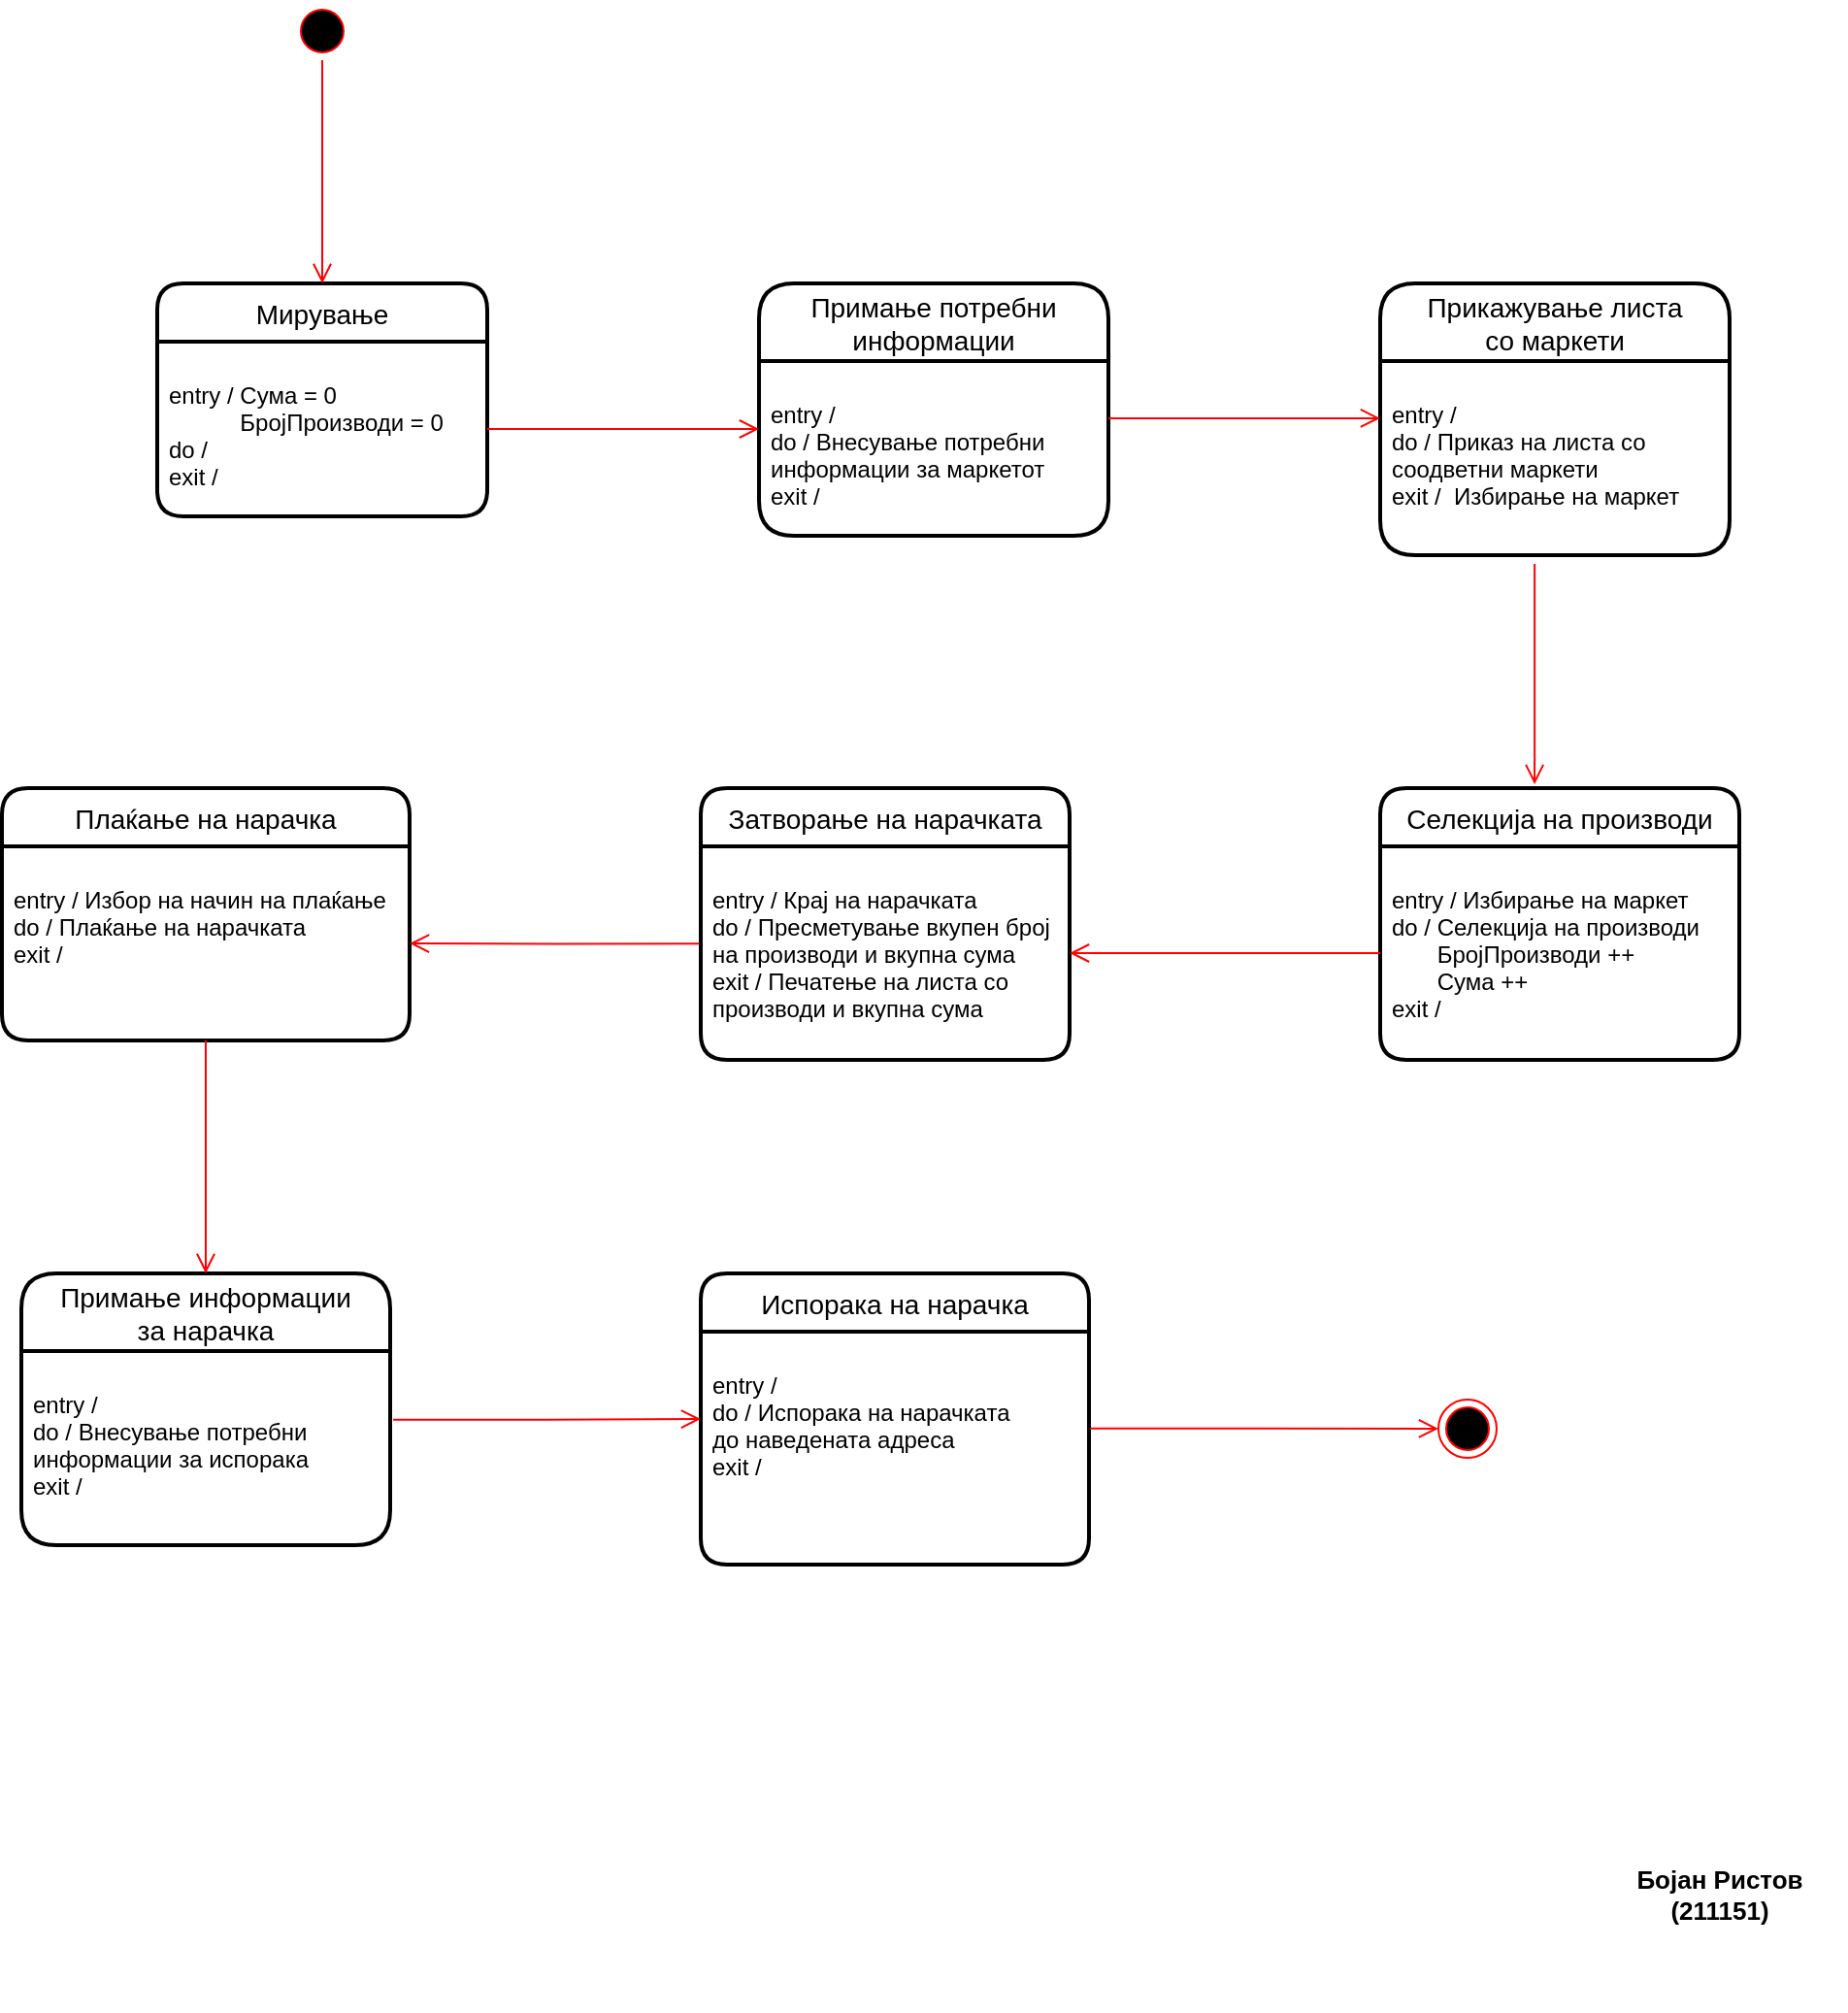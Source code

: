 <mxfile version="17.4.5" type="device"><diagram id="cKCU7Xt9FglY3s4ly6Rv" name="Page-1"><mxGraphModel dx="1597" dy="891" grid="1" gridSize="10" guides="1" tooltips="1" connect="1" arrows="1" fold="1" page="1" pageScale="1" pageWidth="1100" pageHeight="1700" math="0" shadow="0"><root><mxCell id="0"/><mxCell id="1" parent="0"/><mxCell id="MjfgZlb6uwC9CoLS5j_H-1" value="Мирување" style="swimlane;childLayout=stackLayout;horizontal=1;startSize=30;horizontalStack=0;rounded=1;fontSize=14;fontStyle=0;strokeWidth=2;resizeParent=0;resizeLast=1;shadow=0;dashed=0;align=center;" vertex="1" parent="1"><mxGeometry x="130" y="260" width="170" height="120" as="geometry"/></mxCell><mxCell id="MjfgZlb6uwC9CoLS5j_H-2" value="&#10;entry / Сума = 0&#10;           БројПроизводи = 0&#10;do / &#10;exit / " style="align=left;strokeColor=none;fillColor=none;spacingLeft=4;fontSize=12;verticalAlign=top;resizable=0;rotatable=0;part=1;fontStyle=0" vertex="1" parent="MjfgZlb6uwC9CoLS5j_H-1"><mxGeometry y="30" width="170" height="90" as="geometry"/></mxCell><mxCell id="MjfgZlb6uwC9CoLS5j_H-3" value="" style="ellipse;html=1;shape=startState;fillColor=#000000;strokeColor=#ff0000;" vertex="1" parent="1"><mxGeometry x="200" y="115" width="30" height="30" as="geometry"/></mxCell><mxCell id="MjfgZlb6uwC9CoLS5j_H-4" value="" style="edgeStyle=orthogonalEdgeStyle;html=1;verticalAlign=bottom;endArrow=open;endSize=8;strokeColor=#ff0000;rounded=0;" edge="1" source="MjfgZlb6uwC9CoLS5j_H-3" parent="1" target="MjfgZlb6uwC9CoLS5j_H-1"><mxGeometry relative="1" as="geometry"><mxPoint x="210" y="180" as="targetPoint"/></mxGeometry></mxCell><mxCell id="MjfgZlb6uwC9CoLS5j_H-5" value="Примање потребни &#10;информации" style="swimlane;childLayout=stackLayout;horizontal=1;startSize=40;horizontalStack=0;rounded=1;fontSize=14;fontStyle=0;strokeWidth=2;resizeParent=0;resizeLast=1;shadow=0;dashed=0;align=center;" vertex="1" parent="1"><mxGeometry x="440" y="260" width="180" height="130" as="geometry"><mxRectangle x="480" y="120" width="160" height="40" as="alternateBounds"/></mxGeometry></mxCell><mxCell id="MjfgZlb6uwC9CoLS5j_H-6" value="&#10;entry / &#10;do / Внесување потребни &#10;информации за маркетот&#10;exit / " style="align=left;strokeColor=none;fillColor=none;spacingLeft=4;fontSize=12;verticalAlign=top;resizable=0;rotatable=0;part=1;" vertex="1" parent="MjfgZlb6uwC9CoLS5j_H-5"><mxGeometry y="40" width="180" height="90" as="geometry"/></mxCell><mxCell id="MjfgZlb6uwC9CoLS5j_H-7" value="Прикажување листа &#10;со маркети" style="swimlane;childLayout=stackLayout;horizontal=1;startSize=40;horizontalStack=0;rounded=1;fontSize=14;fontStyle=0;strokeWidth=2;resizeParent=0;resizeLast=1;shadow=0;dashed=0;align=center;" vertex="1" parent="1"><mxGeometry x="760" y="260" width="180" height="140" as="geometry"><mxRectangle x="300" y="330" width="240" height="30" as="alternateBounds"/></mxGeometry></mxCell><mxCell id="MjfgZlb6uwC9CoLS5j_H-8" value="&#10;entry / &#10;do / Приказ на листа со &#10;соодветни маркети&#10;exit /  Избирање на маркет" style="align=left;strokeColor=none;fillColor=none;spacingLeft=4;fontSize=12;verticalAlign=top;resizable=0;rotatable=0;part=1;" vertex="1" parent="MjfgZlb6uwC9CoLS5j_H-7"><mxGeometry y="40" width="180" height="100" as="geometry"/></mxCell><mxCell id="MjfgZlb6uwC9CoLS5j_H-10" value="Селекција на производи" style="swimlane;childLayout=stackLayout;horizontal=1;startSize=30;horizontalStack=0;rounded=1;fontSize=14;fontStyle=0;strokeWidth=2;resizeParent=0;resizeLast=1;shadow=0;dashed=0;align=center;" vertex="1" parent="1"><mxGeometry x="760" y="520" width="185" height="140" as="geometry"/></mxCell><mxCell id="MjfgZlb6uwC9CoLS5j_H-11" value="&#10;entry / Избирање на маркет &#10;do / Селекција на производи&#10;       БројПроизводи ++&#10;       Сума ++&#10;exit /&#10;" style="align=left;strokeColor=none;fillColor=none;spacingLeft=4;fontSize=12;verticalAlign=top;resizable=0;rotatable=0;part=1;" vertex="1" parent="MjfgZlb6uwC9CoLS5j_H-10"><mxGeometry y="30" width="185" height="110" as="geometry"/></mxCell><mxCell id="MjfgZlb6uwC9CoLS5j_H-12" value="Затворање на нарачката" style="swimlane;childLayout=stackLayout;horizontal=1;startSize=30;horizontalStack=0;rounded=1;fontSize=14;fontStyle=0;strokeWidth=2;resizeParent=0;resizeLast=1;shadow=0;dashed=0;align=center;" vertex="1" parent="1"><mxGeometry x="410" y="520" width="190" height="140" as="geometry"/></mxCell><mxCell id="MjfgZlb6uwC9CoLS5j_H-13" value="&#10;entry / Крај на нарачката &#10;do / Пресметување вкупен број &#10;на производи и вкупна сума&#10;exit / Печатење на листа со &#10;производи и вкупна сума" style="align=left;strokeColor=none;fillColor=none;spacingLeft=4;fontSize=12;verticalAlign=top;resizable=0;rotatable=0;part=1;" vertex="1" parent="MjfgZlb6uwC9CoLS5j_H-12"><mxGeometry y="30" width="190" height="110" as="geometry"/></mxCell><mxCell id="MjfgZlb6uwC9CoLS5j_H-15" value="" style="edgeStyle=orthogonalEdgeStyle;html=1;verticalAlign=bottom;endArrow=open;endSize=8;strokeColor=#ff0000;rounded=0;exitX=1;exitY=0.5;exitDx=0;exitDy=0;" edge="1" parent="1" source="MjfgZlb6uwC9CoLS5j_H-2"><mxGeometry relative="1" as="geometry"><mxPoint x="440" y="335" as="targetPoint"/><mxPoint x="310" y="130" as="sourcePoint"/></mxGeometry></mxCell><mxCell id="MjfgZlb6uwC9CoLS5j_H-16" value="" style="edgeStyle=orthogonalEdgeStyle;html=1;verticalAlign=bottom;endArrow=open;endSize=8;strokeColor=#ff0000;rounded=0;exitX=1;exitY=0.5;exitDx=0;exitDy=0;" edge="1" parent="1"><mxGeometry relative="1" as="geometry"><mxPoint x="760" y="329.47" as="targetPoint"/><mxPoint x="620" y="329.47" as="sourcePoint"/></mxGeometry></mxCell><mxCell id="MjfgZlb6uwC9CoLS5j_H-18" value="" style="edgeStyle=orthogonalEdgeStyle;html=1;verticalAlign=bottom;endArrow=open;endSize=8;strokeColor=#ff0000;rounded=0;exitX=0.442;exitY=1.045;exitDx=0;exitDy=0;exitPerimeter=0;entryX=0.43;entryY=-0.014;entryDx=0;entryDy=0;entryPerimeter=0;" edge="1" parent="1" source="MjfgZlb6uwC9CoLS5j_H-8" target="MjfgZlb6uwC9CoLS5j_H-10"><mxGeometry relative="1" as="geometry"><mxPoint x="940" y="470" as="targetPoint"/><mxPoint x="800" y="470" as="sourcePoint"/></mxGeometry></mxCell><mxCell id="MjfgZlb6uwC9CoLS5j_H-21" value="" style="edgeStyle=orthogonalEdgeStyle;html=1;verticalAlign=bottom;endArrow=open;endSize=8;strokeColor=#ff0000;rounded=0;exitX=0;exitY=0.5;exitDx=0;exitDy=0;entryX=1;entryY=0.5;entryDx=0;entryDy=0;" edge="1" parent="1" source="MjfgZlb6uwC9CoLS5j_H-11" target="MjfgZlb6uwC9CoLS5j_H-13"><mxGeometry relative="1" as="geometry"><mxPoint x="770" y="339.47" as="targetPoint"/><mxPoint x="630" y="339.47" as="sourcePoint"/></mxGeometry></mxCell><mxCell id="MjfgZlb6uwC9CoLS5j_H-22" value="Плаќање на нарачка" style="swimlane;childLayout=stackLayout;horizontal=1;startSize=30;horizontalStack=0;rounded=1;fontSize=14;fontStyle=0;strokeWidth=2;resizeParent=0;resizeLast=1;shadow=0;dashed=0;align=center;" vertex="1" parent="1"><mxGeometry x="50" y="520" width="210" height="130" as="geometry"/></mxCell><mxCell id="MjfgZlb6uwC9CoLS5j_H-23" value="&#10;entry / Избор на начин на плаќање&#10;do / Плаќање на нарачката&#10;exit / " style="align=left;strokeColor=none;fillColor=none;spacingLeft=4;fontSize=12;verticalAlign=top;resizable=0;rotatable=0;part=1;" vertex="1" parent="MjfgZlb6uwC9CoLS5j_H-22"><mxGeometry y="30" width="210" height="100" as="geometry"/></mxCell><mxCell id="MjfgZlb6uwC9CoLS5j_H-24" value="" style="edgeStyle=orthogonalEdgeStyle;html=1;verticalAlign=bottom;endArrow=open;endSize=8;strokeColor=#ff0000;rounded=0;entryX=1;entryY=0.5;entryDx=0;entryDy=0;exitX=-0.004;exitY=0.456;exitDx=0;exitDy=0;exitPerimeter=0;" edge="1" parent="1" source="MjfgZlb6uwC9CoLS5j_H-13" target="MjfgZlb6uwC9CoLS5j_H-23"><mxGeometry relative="1" as="geometry"><mxPoint x="240" y="600" as="targetPoint"/><mxPoint x="410" y="597" as="sourcePoint"/></mxGeometry></mxCell><mxCell id="MjfgZlb6uwC9CoLS5j_H-26" value="Примање информации &#10;за нарачка" style="swimlane;childLayout=stackLayout;horizontal=1;startSize=40;horizontalStack=0;rounded=1;fontSize=14;fontStyle=0;strokeWidth=2;resizeParent=0;resizeLast=1;shadow=0;dashed=0;align=center;" vertex="1" parent="1"><mxGeometry x="60" y="770" width="190" height="140" as="geometry"/></mxCell><mxCell id="MjfgZlb6uwC9CoLS5j_H-27" value="&#10;entry / &#10;do / Внесување потребни&#10;информации за испорака &#10;exit / " style="align=left;strokeColor=none;fillColor=none;spacingLeft=4;fontSize=12;verticalAlign=top;resizable=0;rotatable=0;part=1;" vertex="1" parent="MjfgZlb6uwC9CoLS5j_H-26"><mxGeometry y="40" width="190" height="100" as="geometry"/></mxCell><mxCell id="MjfgZlb6uwC9CoLS5j_H-30" value="Испорака на нарачка" style="swimlane;childLayout=stackLayout;horizontal=1;startSize=30;horizontalStack=0;rounded=1;fontSize=14;fontStyle=0;strokeWidth=2;resizeParent=0;resizeLast=1;shadow=0;dashed=0;align=center;" vertex="1" parent="1"><mxGeometry x="410" y="770" width="200" height="150" as="geometry"/></mxCell><mxCell id="MjfgZlb6uwC9CoLS5j_H-31" value="&#10;entry / &#10;do / Испорака на нарачката&#10;до наведената адреса&#10;exit / " style="align=left;strokeColor=none;fillColor=none;spacingLeft=4;fontSize=12;verticalAlign=top;resizable=0;rotatable=0;part=1;" vertex="1" parent="MjfgZlb6uwC9CoLS5j_H-30"><mxGeometry y="30" width="200" height="120" as="geometry"/></mxCell><mxCell id="MjfgZlb6uwC9CoLS5j_H-32" value="" style="edgeStyle=orthogonalEdgeStyle;html=1;verticalAlign=bottom;endArrow=open;endSize=8;strokeColor=#ff0000;rounded=0;entryX=0.5;entryY=0;entryDx=0;entryDy=0;exitX=0.5;exitY=1;exitDx=0;exitDy=0;" edge="1" parent="1" source="MjfgZlb6uwC9CoLS5j_H-23" target="MjfgZlb6uwC9CoLS5j_H-26"><mxGeometry relative="1" as="geometry"><mxPoint x="10.76" y="699.84" as="targetPoint"/><mxPoint x="160" y="700" as="sourcePoint"/></mxGeometry></mxCell><mxCell id="MjfgZlb6uwC9CoLS5j_H-33" value="" style="edgeStyle=orthogonalEdgeStyle;html=1;verticalAlign=bottom;endArrow=open;endSize=8;strokeColor=#ff0000;rounded=0;entryX=0;entryY=0.5;entryDx=0;entryDy=0;exitX=1.008;exitY=0.354;exitDx=0;exitDy=0;exitPerimeter=0;" edge="1" parent="1" source="MjfgZlb6uwC9CoLS5j_H-27" target="MjfgZlb6uwC9CoLS5j_H-30"><mxGeometry relative="1" as="geometry"><mxPoint x="170.76" y="839.84" as="targetPoint"/><mxPoint x="350" y="770" as="sourcePoint"/></mxGeometry></mxCell><mxCell id="MjfgZlb6uwC9CoLS5j_H-34" value="" style="ellipse;html=1;shape=endState;fillColor=#000000;strokeColor=#ff0000;" vertex="1" parent="1"><mxGeometry x="790" y="835" width="30" height="30" as="geometry"/></mxCell><mxCell id="MjfgZlb6uwC9CoLS5j_H-35" value="" style="edgeStyle=orthogonalEdgeStyle;html=1;verticalAlign=bottom;endArrow=open;endSize=8;strokeColor=#ff0000;rounded=0;exitX=1.003;exitY=0.416;exitDx=0;exitDy=0;exitPerimeter=0;entryX=0;entryY=0.5;entryDx=0;entryDy=0;" edge="1" parent="1" source="MjfgZlb6uwC9CoLS5j_H-31" target="MjfgZlb6uwC9CoLS5j_H-34"><mxGeometry relative="1" as="geometry"><mxPoint x="780" y="850" as="targetPoint"/><mxPoint x="630" y="840" as="sourcePoint"/></mxGeometry></mxCell><mxCell id="MjfgZlb6uwC9CoLS5j_H-36" value="&lt;b&gt;&lt;font style=&quot;font-size: 13px&quot;&gt;Бојан Ристов (211151)&lt;/font&gt;&lt;/b&gt;" style="text;html=1;strokeColor=none;fillColor=none;align=center;verticalAlign=middle;whiteSpace=wrap;rounded=0;" vertex="1" parent="1"><mxGeometry x="870" y="1030" width="130" height="120" as="geometry"/></mxCell></root></mxGraphModel></diagram></mxfile>